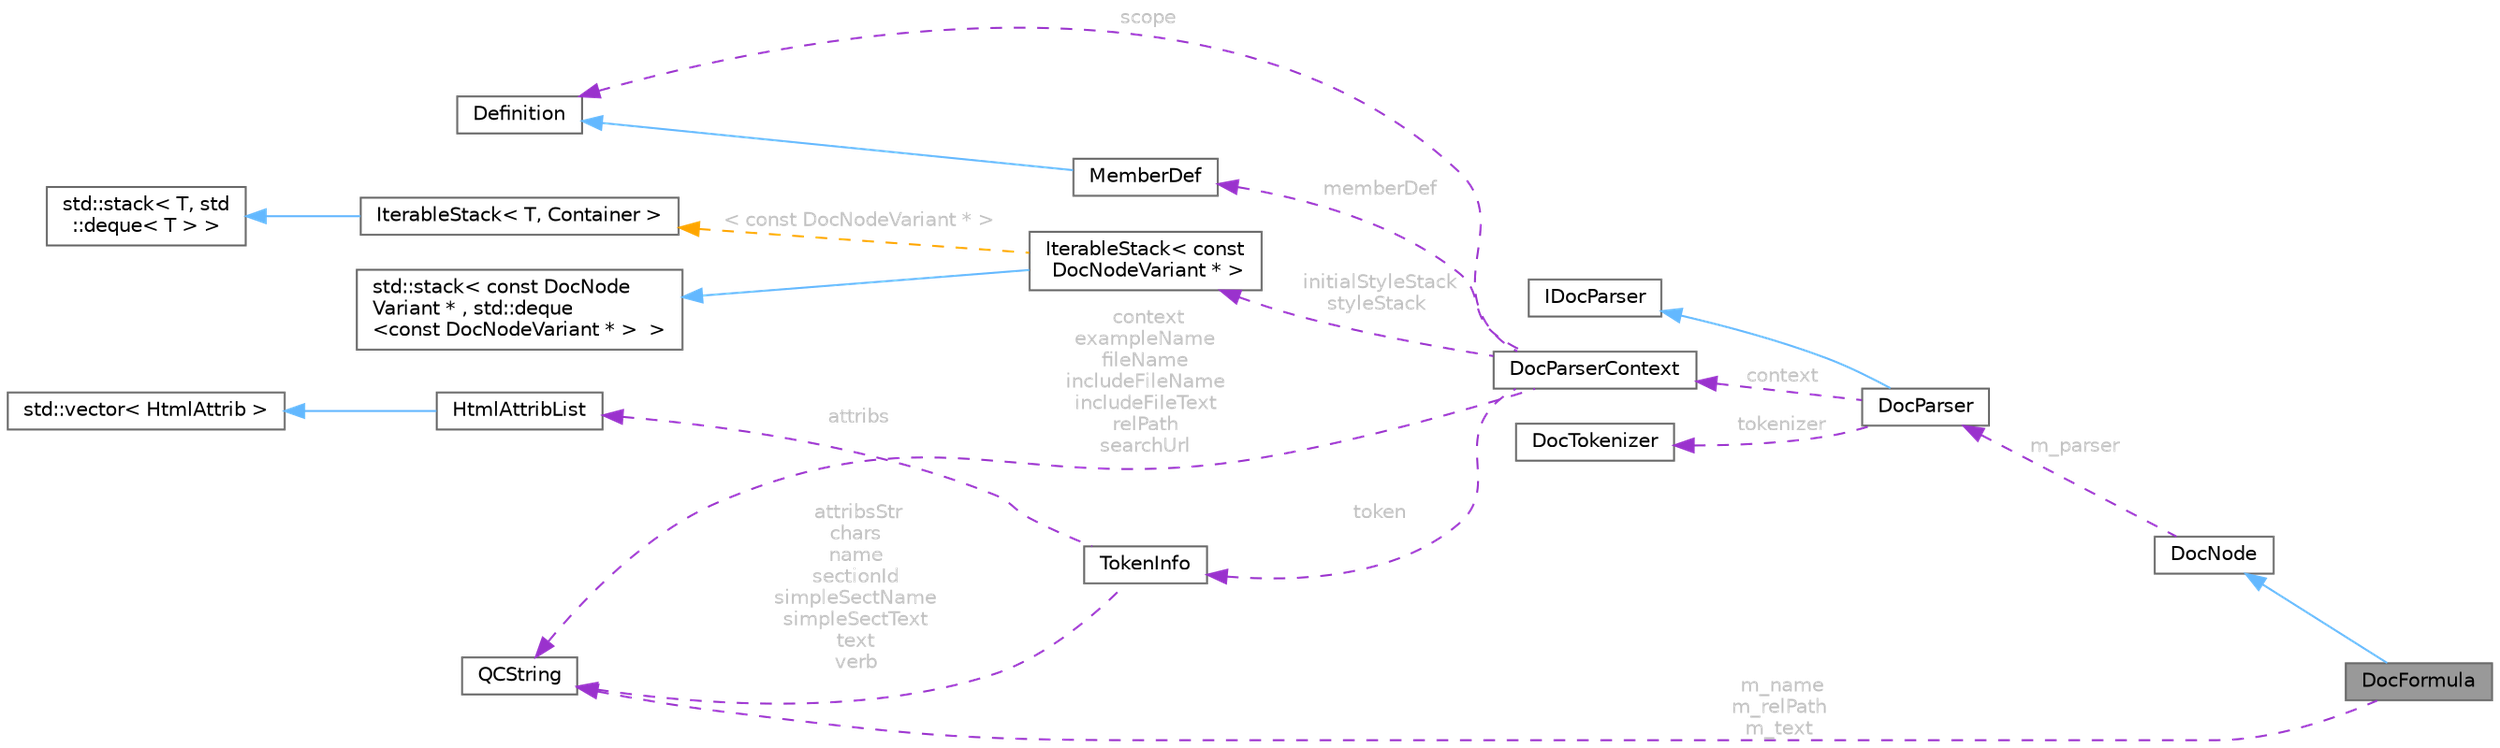digraph "DocFormula"
{
 // INTERACTIVE_SVG=YES
 // LATEX_PDF_SIZE
  bgcolor="transparent";
  edge [fontname=Helvetica,fontsize=10,labelfontname=Helvetica,labelfontsize=10];
  node [fontname=Helvetica,fontsize=10,shape=box,height=0.2,width=0.4];
  rankdir="LR";
  Node1 [id="Node000001",label="DocFormula",height=0.2,width=0.4,color="gray40", fillcolor="grey60", style="filled", fontcolor="black",tooltip="Node representing an item of a cross-referenced list."];
  Node2 -> Node1 [id="edge1_Node000001_Node000002",dir="back",color="steelblue1",style="solid"];
  Node2 [id="Node000002",label="DocNode",height=0.2,width=0.4,color="gray40", fillcolor="white", style="filled",URL="$d9/d0e/class_doc_node.html",tooltip="Abstract node interface with type information."];
  Node3 -> Node2 [id="edge2_Node000002_Node000003",dir="back",color="darkorchid3",style="dashed",label=" m_parser",fontcolor="grey" ];
  Node3 [id="Node000003",label="DocParser",height=0.2,width=0.4,color="gray40", fillcolor="white", style="filled",URL="$da/d02/class_doc_parser.html",tooltip=" "];
  Node4 -> Node3 [id="edge3_Node000003_Node000004",dir="back",color="steelblue1",style="solid"];
  Node4 [id="Node000004",label="IDocParser",height=0.2,width=0.4,color="gray40", fillcolor="white", style="filled",URL="$de/dad/class_i_doc_parser.html",tooltip="opaque parser interface"];
  Node5 -> Node3 [id="edge4_Node000003_Node000005",dir="back",color="darkorchid3",style="dashed",label=" context",fontcolor="grey" ];
  Node5 [id="Node000005",label="DocParserContext",height=0.2,width=0.4,color="gray40", fillcolor="white", style="filled",URL="$d8/d7d/struct_doc_parser_context.html",tooltip="Parser's context to store all global variables."];
  Node6 -> Node5 [id="edge5_Node000005_Node000006",dir="back",color="darkorchid3",style="dashed",label=" scope",fontcolor="grey" ];
  Node6 [id="Node000006",label="Definition",height=0.2,width=0.4,color="gray40", fillcolor="white", style="filled",URL="$d5/dcc/class_definition.html",tooltip="The common base class of all entity definitions found in the sources."];
  Node7 -> Node5 [id="edge6_Node000005_Node000007",dir="back",color="darkorchid3",style="dashed",label=" context\nexampleName\nfileName\nincludeFileName\nincludeFileText\nrelPath\nsearchUrl",fontcolor="grey" ];
  Node7 [id="Node000007",label="QCString",height=0.2,width=0.4,color="gray40", fillcolor="white", style="filled",URL="$d9/d45/class_q_c_string.html",tooltip="This is an alternative implementation of QCString."];
  Node8 -> Node5 [id="edge7_Node000005_Node000008",dir="back",color="darkorchid3",style="dashed",label=" initialStyleStack\nstyleStack",fontcolor="grey" ];
  Node8 [id="Node000008",label="IterableStack\< const\l DocNodeVariant * \>",height=0.2,width=0.4,color="gray40", fillcolor="white", style="filled",URL="$d9/d82/class_iterable_stack.html",tooltip=" "];
  Node9 -> Node8 [id="edge8_Node000008_Node000009",dir="back",color="steelblue1",style="solid"];
  Node9 [id="Node000009",label="std::stack\< const DocNode\lVariant * , std::deque\l\<const DocNodeVariant * \>  \>",height=0.2,width=0.4,color="gray40", fillcolor="white", style="filled"];
  Node10 -> Node8 [id="edge9_Node000008_Node000010",dir="back",color="orange",style="dashed",label=" \< const DocNodeVariant * \>",fontcolor="grey" ];
  Node10 [id="Node000010",label="IterableStack\< T, Container \>",height=0.2,width=0.4,color="gray40", fillcolor="white", style="filled",URL="$d9/d82/class_iterable_stack.html",tooltip=" "];
  Node11 -> Node10 [id="edge10_Node000010_Node000011",dir="back",color="steelblue1",style="solid"];
  Node11 [id="Node000011",label="std::stack\< T, std\l::deque\< T \> \>",height=0.2,width=0.4,color="gray40", fillcolor="white", style="filled"];
  Node12 -> Node5 [id="edge11_Node000005_Node000012",dir="back",color="darkorchid3",style="dashed",label=" memberDef",fontcolor="grey" ];
  Node12 [id="Node000012",label="MemberDef",height=0.2,width=0.4,color="gray40", fillcolor="white", style="filled",URL="$da/d09/class_member_def.html",tooltip="A model of a class/file/namespace member symbol."];
  Node6 -> Node12 [id="edge12_Node000012_Node000006",dir="back",color="steelblue1",style="solid"];
  Node13 -> Node5 [id="edge13_Node000005_Node000013",dir="back",color="darkorchid3",style="dashed",label=" token",fontcolor="grey" ];
  Node13 [id="Node000013",label="TokenInfo",height=0.2,width=0.4,color="gray40", fillcolor="white", style="filled",URL="$d6/df4/struct_token_info.html",tooltip="Data associated with a token used by the comment block parser."];
  Node7 -> Node13 [id="edge14_Node000013_Node000007",dir="back",color="darkorchid3",style="dashed",label=" attribsStr\nchars\nname\nsectionId\nsimpleSectName\nsimpleSectText\ntext\nverb",fontcolor="grey" ];
  Node14 -> Node13 [id="edge15_Node000013_Node000014",dir="back",color="darkorchid3",style="dashed",label=" attribs",fontcolor="grey" ];
  Node14 [id="Node000014",label="HtmlAttribList",height=0.2,width=0.4,color="gray40", fillcolor="white", style="filled",URL="$db/d4d/class_html_attrib_list.html",tooltip="Class representing a list of HTML attributes."];
  Node15 -> Node14 [id="edge16_Node000014_Node000015",dir="back",color="steelblue1",style="solid"];
  Node15 [id="Node000015",label="std::vector\< HtmlAttrib \>",height=0.2,width=0.4,color="gray40", fillcolor="white", style="filled"];
  Node16 -> Node3 [id="edge17_Node000003_Node000016",dir="back",color="darkorchid3",style="dashed",label=" tokenizer",fontcolor="grey" ];
  Node16 [id="Node000016",label="DocTokenizer",height=0.2,width=0.4,color="gray40", fillcolor="white", style="filled",URL="$d1/d7f/class_doc_tokenizer.html",tooltip=" "];
  Node7 -> Node1 [id="edge18_Node000001_Node000007",dir="back",color="darkorchid3",style="dashed",label=" m_name\nm_relPath\nm_text",fontcolor="grey" ];
}
